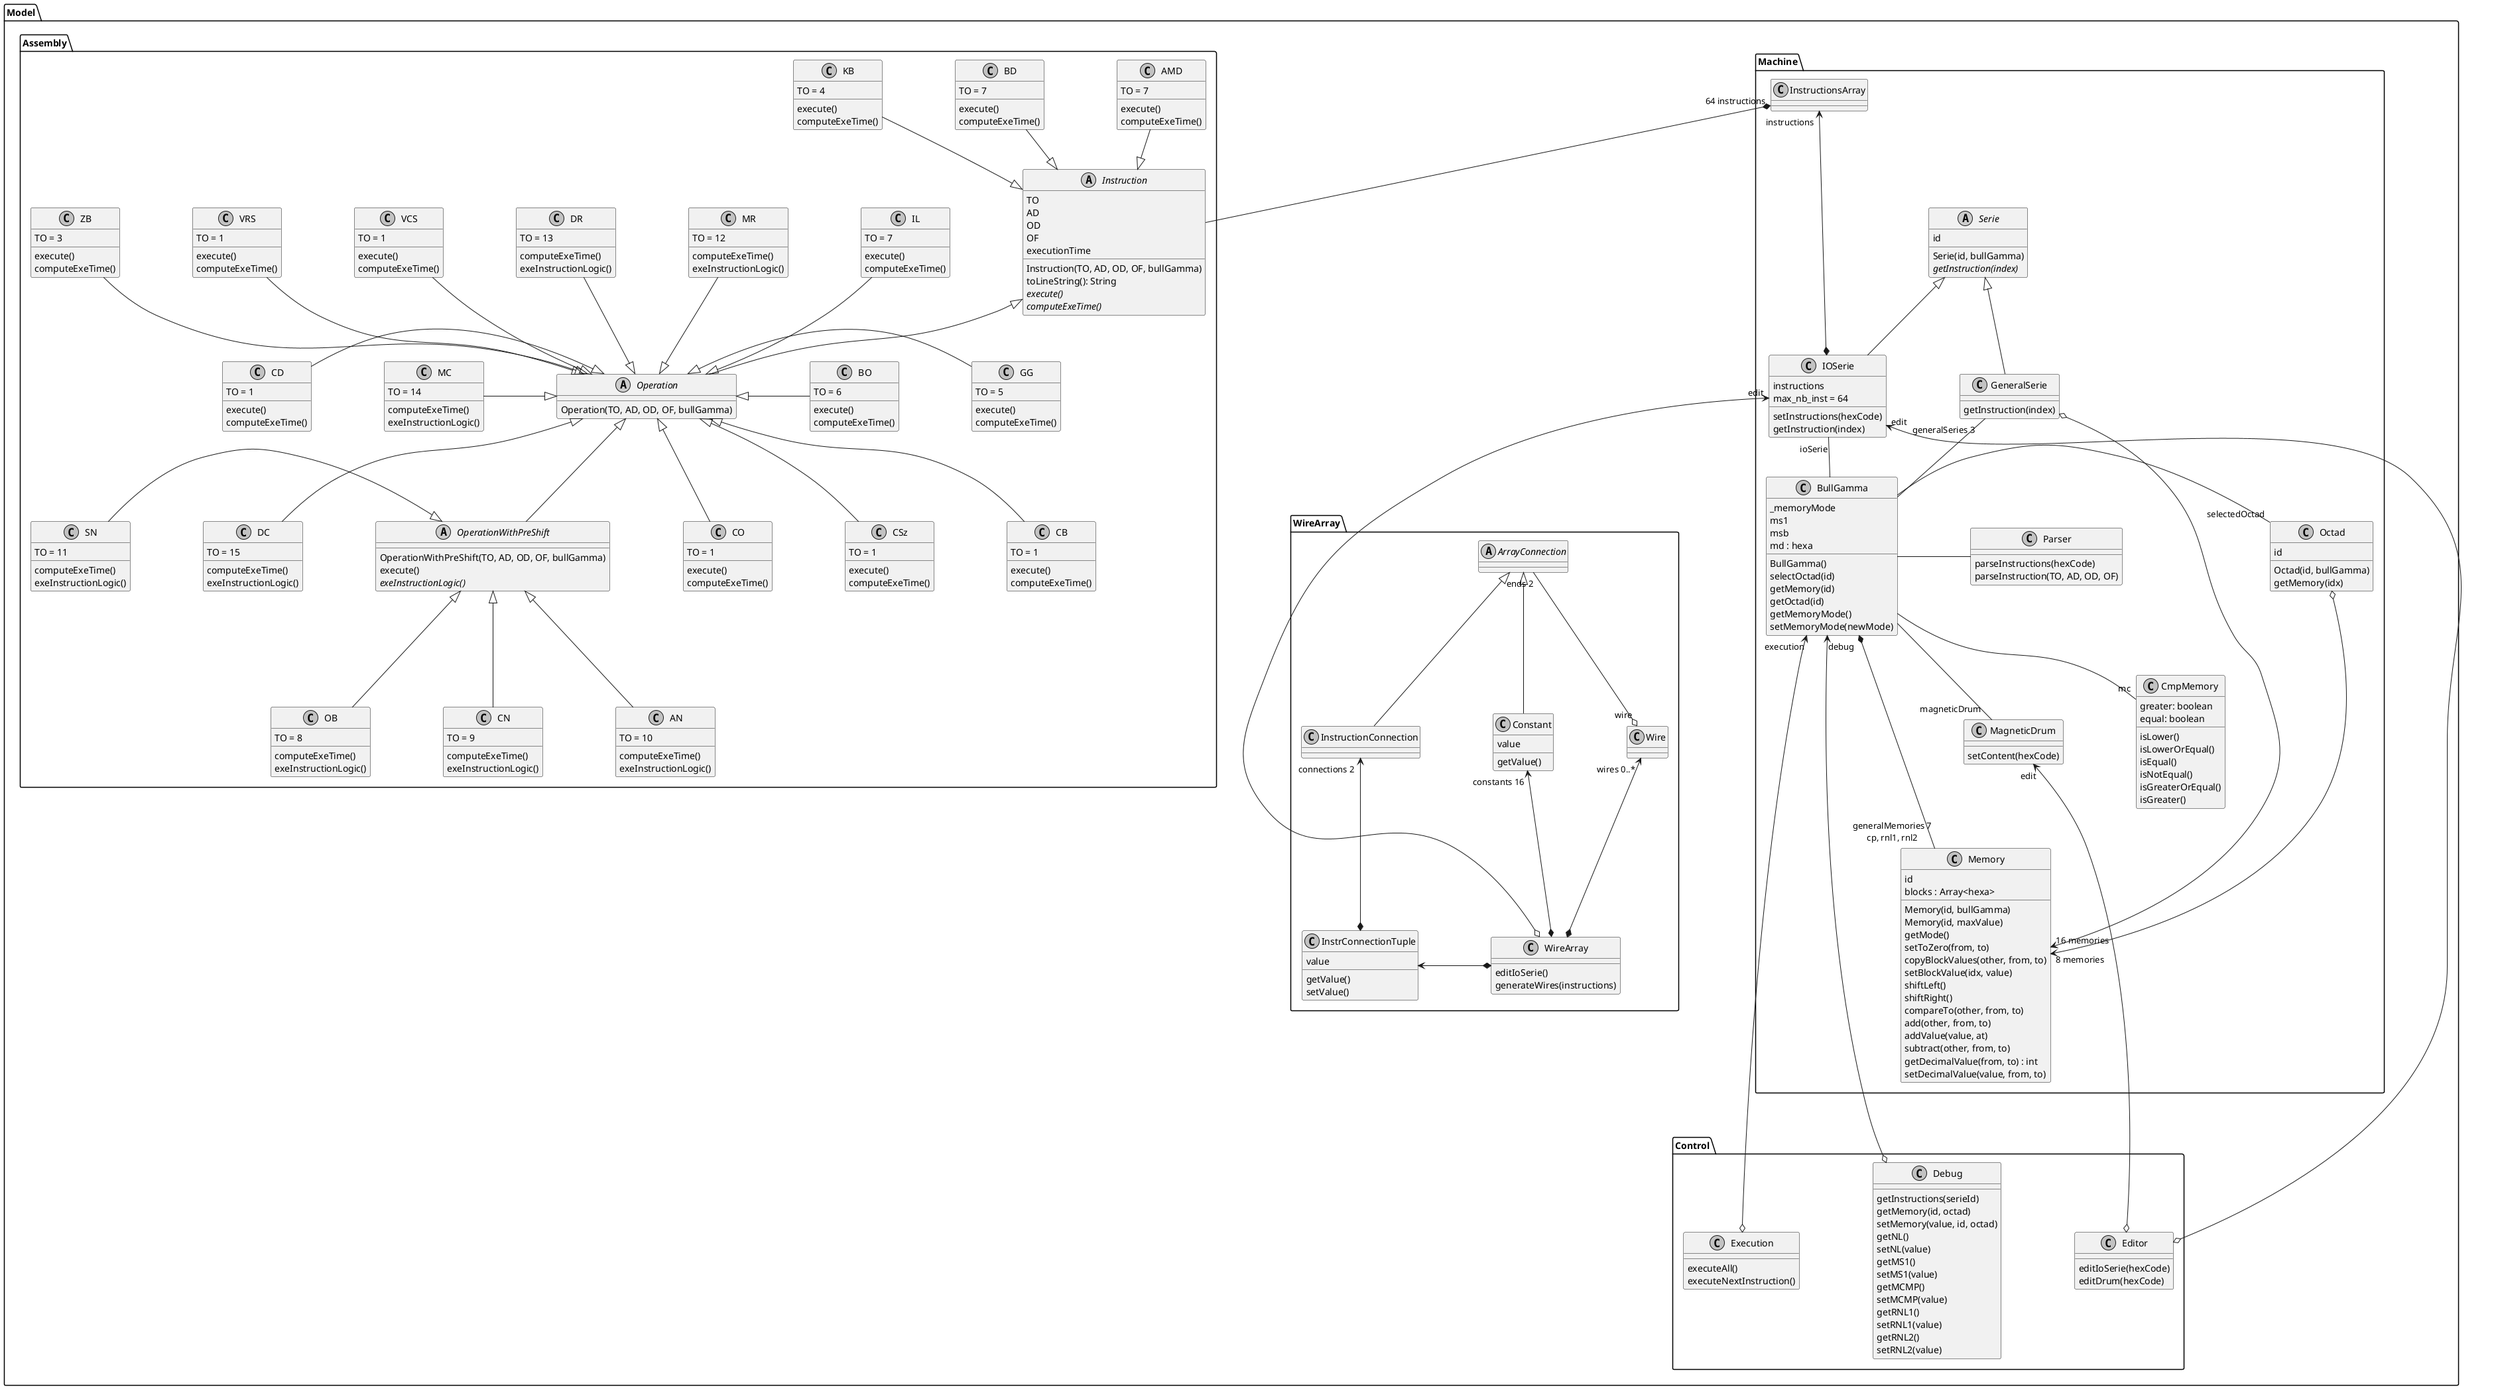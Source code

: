 @startuml
skinparam monochrome true
skinparam classAttributeIconSize 0
skinparam nodesep 110

package Model {
  package Machine {
    class BullGamma {
      _memoryMode
      ms1
      msb
      md : hexa
      BullGamma()
      selectOctad(id)
      getMemory(id)
      getOctad(id)
      getMemoryMode()
      setMemoryMode(newMode)
    }

    abstract class Serie {
      id
      Serie(id, bullGamma)
      {abstract} getInstruction(index)
    }

    class Octad {
      id
      Octad(id, bullGamma)
      getMemory(idx)
    }

    class Memory {
      id
      blocks : Array<hexa>
      Memory(id, bullGamma)
      Memory(id, maxValue)
      getMode()
      setToZero(from, to)
      copyBlockValues(other, from, to)
      setBlockValue(idx, value)
      shiftLeft()
      shiftRight()
      compareTo(other, from, to)
      add(other, from, to)
      addValue(value, at)
      subtract(other, from, to)
      getDecimalValue(from, to) : int
      setDecimalValue(value, from, to)
    }

    class CmpMemory {
      greater: boolean
      equal: boolean
      isLower()
      isLowerOrEqual()
      isEqual()
      isNotEqual()
      isGreaterOrEqual()
      isGreater()
    }

    class MagneticDrum {
        setContent(hexCode)
    }

    class GeneralSerie {
        getInstruction(index)
    }

    class IOSerie {
        instructions
        max_nb_inst = 64
        setInstructions(hexCode)
        getInstruction(index)
    }

    class InstructionsArray {

    }

    class Parser {
        parseInstructions(hexCode)
        parseInstruction(TO, AD, OD, OF)
    }
    BullGamma - Parser
    BullGamma -- "magneticDrum" MagneticDrum

    Serie <|-- IOSerie
    Serie <|-- GeneralSerie
    Octad o---> "8 memories" Memory
    GeneralSerie o---> "16 memories" Memory
    BullGamma *-- "generalMemories 7\ncp, rnl1, rnl2" Memory
    BullGamma -- "mc" CmpMemory
    BullGamma - "selectedOctad" Octad
    IOSerie "ioSerie" -- BullGamma
    GeneralSerie "generalSeries 3" -- BullGamma
    InstructionsArray "instructions" <---* IOSerie

  }

  package WireArray {

      class WireArray {
          editIoSerie()
          generateWires(instructions)
      }


      abstract class ArrayConnection {

      }

      class Constant {
        value
        getValue()
      }

      class InstructionConnection {

      }

      ArrayConnection <|-- Constant
      ArrayConnection <|-- InstructionConnection

      class InstrConnectionTuple {
        value
        getValue()
        setValue()
      }

      class Wire {

      }

      ArrayConnection "ends 2" --o "wire" Wire
      Wire "wires 0..*" <--* WireArray

      InstructionConnection "connections 2" <--* InstrConnectionTuple
      InstrConnectionTuple <-* WireArray

      Constant "constants 16" <--* WireArray
      IOSerie "edit" <--down--o WireArray

  }

  package "Control" {
      class Editor {
          editIoSerie(hexCode)
          editDrum(hexCode)
      }
      IOSerie "edit" <--down--o Editor
      MagneticDrum "edit" <--down--o Editor

      class Execution {
          executeAll()
          executeNextInstruction()
      }
      BullGamma "execution" <--down--o Execution

      class Debug {
          getInstructions(serieId)
          getMemory(id, octad)
          setMemory(value, id, octad)
          getNL()
          setNL(value)
          getMS1()
          setMS1(value)
          getMCMP()
          setMCMP(value)
          getRNL1()
          setRNL1(value)
          getRNL2()
          setRNL2(value)
      }
      BullGamma "debug" <--down--o Debug
  }


  package Assembly {
    abstract class Instruction {
       TO
       AD
       OD
       OF
       executionTime
       Instruction(TO, AD, OD, OF, bullGamma)
       toLineString(): String
      {abstract} execute()
      {abstract} computeExeTime()
    }

    abstract class Operation {
      Operation(TO, AD, OD, OF, bullGamma)
    }

    abstract class OperationWithPreShift {
        OperationWithPreShift(TO, AD, OD, OF, bullGamma)
        execute()
        {abstract} exeInstructionLogic()
    }

    Instruction <|-- Operation
    Operation <|-- OperationWithPreShift

    InstructionsArray "64 instructions" *-- Instruction

    class VCS {
      TO = 1
      execute()
      computeExeTime()
    }

    class VRS {
      TO = 1
      execute()
      computeExeTime()
    }

    class CD {
      TO = 1
      execute()
      computeExeTime()
    }

    class CO {
      TO = 1
      execute()
      computeExeTime()
    }

    class CSz {
      TO = 1
      execute()
      computeExeTime()
    }

    class CB {
      TO = 1
      execute()
      computeExeTime()
    }

    class ZB {
      TO = 3
      execute()
      computeExeTime()
    }

    class KB {
      TO = 4
      execute()
      computeExeTime()
    }

    class GG {
      TO = 5
      execute()
      computeExeTime()
    }

    class BO {
      TO = 6
      execute()
      computeExeTime()
    }

    class AMD {
      TO = 7
      execute()
      computeExeTime()
    }

    class BD {
      TO = 7
      execute()
      computeExeTime()
    }

    class IL {
      TO = 7
      execute()
      computeExeTime()
    }

    class OB {
      TO = 8
      computeExeTime()
      exeInstructionLogic()
    }

    class CN {
      TO = 9
      computeExeTime()
      exeInstructionLogic()
    }

    class AN {
      TO = 10
      computeExeTime()
      exeInstructionLogic()
    }

    class SN {
      TO = 11
      computeExeTime()
      exeInstructionLogic()
    }

    class MR {
      TO = 12
      computeExeTime()
      exeInstructionLogic()
    }

    class DR {
      TO = 13
      computeExeTime()
      exeInstructionLogic()
    }

    class MC {
      TO = 14
      computeExeTime()
      exeInstructionLogic()
    }

    class DC {
      TO = 15
      computeExeTime()
      exeInstructionLogic()
    }

    VCS --|> Operation
    VRS --|> Operation
    SN -|> OperationWithPreShift
    ZB --|> Operation
    KB --|> Instruction
    BD --|> Instruction
    IL --|> Operation
    MR --|> Operation
    DR --|> Operation
    MC -|> Operation
    AMD --|> Instruction
    Operation <|-- CSz
    OperationWithPreShift <|-- OB
    CD -|> Operation
    Operation <|-- CO
    Operation <|-- CB
    Operation <|- GG
    Operation <|- BO
    OperationWithPreShift <|-- CN
    OperationWithPreShift <|-- AN
    Operation <|-- DC
@endDC
